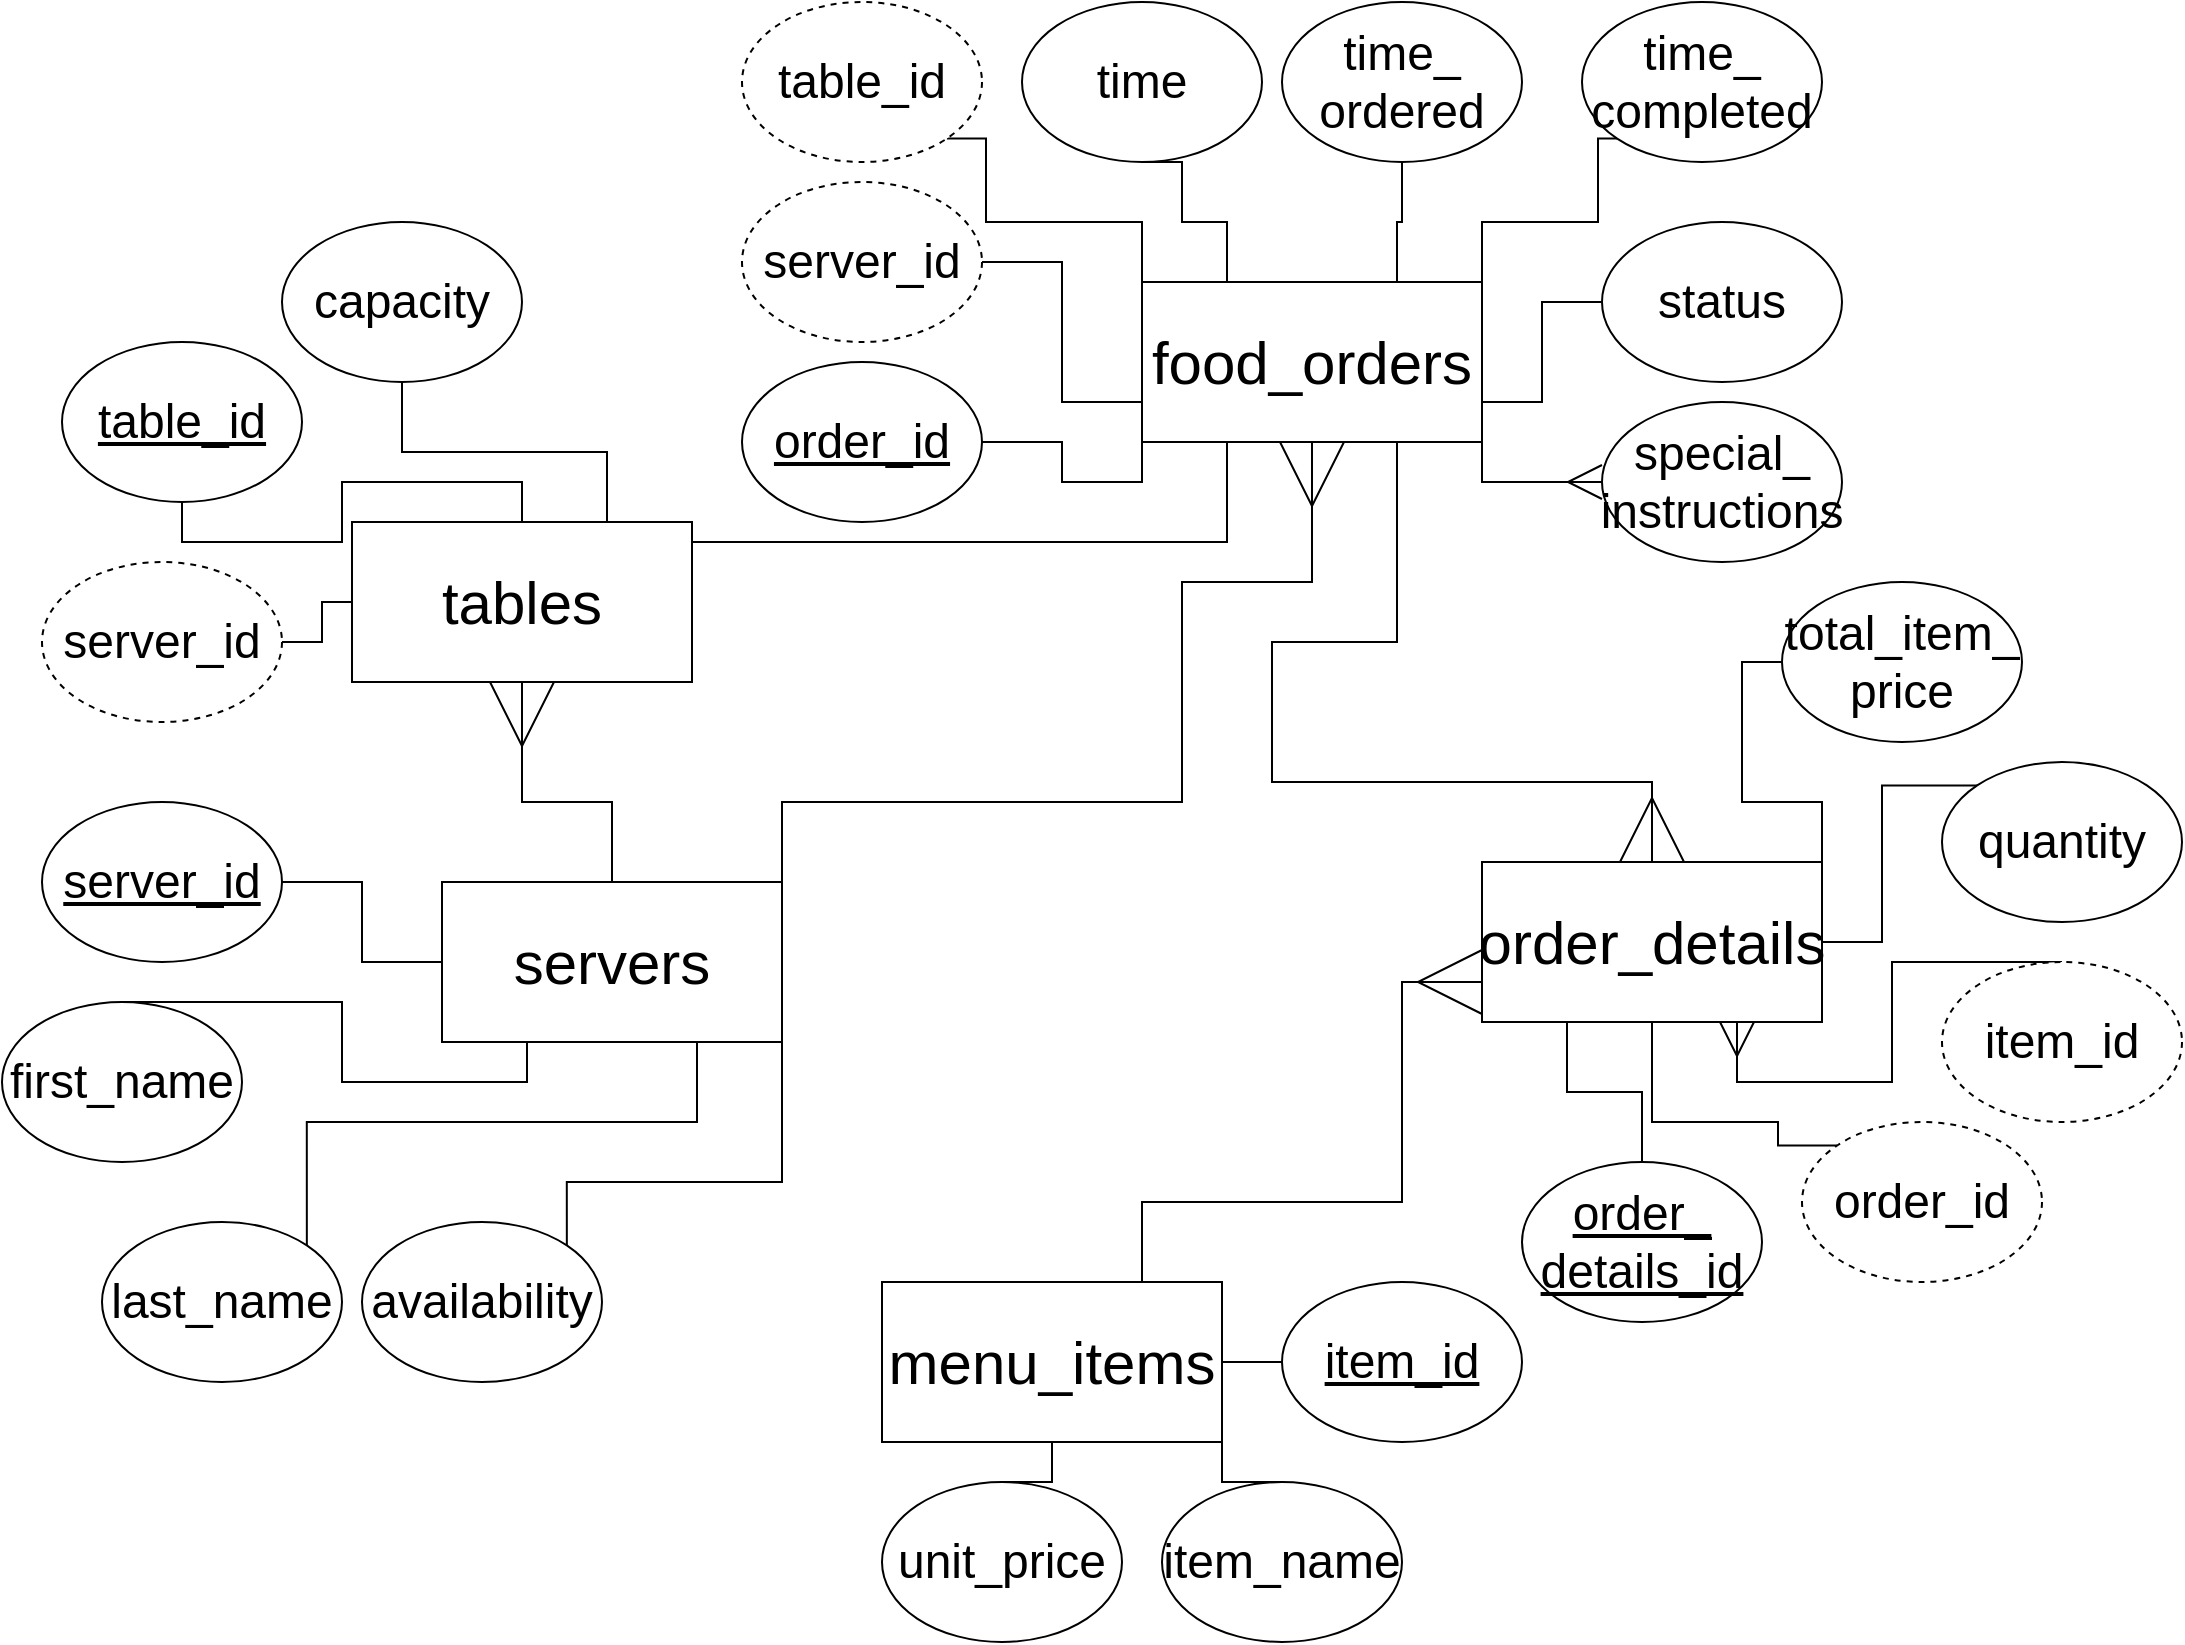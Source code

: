 <mxfile version="24.7.16">
  <diagram id="R2lEEEUBdFMjLlhIrx00" name="Page-1">
    <mxGraphModel dx="1467" dy="1777" grid="1" gridSize="10" guides="1" tooltips="1" connect="1" arrows="1" fold="1" page="1" pageScale="1" pageWidth="850" pageHeight="1100" math="0" shadow="0" extFonts="Permanent Marker^https://fonts.googleapis.com/css?family=Permanent+Marker">
      <root>
        <mxCell id="0" />
        <mxCell id="1" parent="0" />
        <mxCell id="In9blpZ0Dfjtsndca9EC-59" style="edgeStyle=orthogonalEdgeStyle;rounded=0;orthogonalLoop=1;jettySize=auto;html=1;exitX=1;exitY=0.5;exitDx=0;exitDy=0;entryX=0;entryY=0.5;entryDx=0;entryDy=0;endArrow=none;endFill=0;" edge="1" parent="1" source="6JM7QLznLCo05XJ1KXPZ-7" target="6JM7QLznLCo05XJ1KXPZ-12">
          <mxGeometry relative="1" as="geometry" />
        </mxCell>
        <mxCell id="6JM7QLznLCo05XJ1KXPZ-7" value="&lt;font style=&quot;font-size: 24px;&quot;&gt;server_id&lt;br&gt;&lt;/font&gt;" style="ellipse;whiteSpace=wrap;html=1;dashed=1;" parent="1" vertex="1">
          <mxGeometry x="100" y="190" width="120" height="80" as="geometry" />
        </mxCell>
        <mxCell id="6JM7QLznLCo05XJ1KXPZ-17" style="edgeStyle=orthogonalEdgeStyle;rounded=0;orthogonalLoop=1;jettySize=auto;html=1;exitX=0.5;exitY=1;exitDx=0;exitDy=0;entryX=0.5;entryY=0;entryDx=0;entryDy=0;endArrow=none;endFill=0;" parent="1" source="6JM7QLznLCo05XJ1KXPZ-8" target="6JM7QLznLCo05XJ1KXPZ-12" edge="1">
          <mxGeometry relative="1" as="geometry" />
        </mxCell>
        <mxCell id="6JM7QLznLCo05XJ1KXPZ-8" value="&lt;u&gt;table_id&lt;/u&gt;" style="ellipse;whiteSpace=wrap;html=1;fontSize=24;" parent="1" vertex="1">
          <mxGeometry x="110" y="80" width="120" height="80" as="geometry" />
        </mxCell>
        <mxCell id="In9blpZ0Dfjtsndca9EC-58" style="edgeStyle=orthogonalEdgeStyle;rounded=0;orthogonalLoop=1;jettySize=auto;html=1;exitX=0.5;exitY=1;exitDx=0;exitDy=0;entryX=0.75;entryY=0;entryDx=0;entryDy=0;endArrow=none;endFill=0;" edge="1" parent="1" source="6JM7QLznLCo05XJ1KXPZ-9" target="6JM7QLznLCo05XJ1KXPZ-12">
          <mxGeometry relative="1" as="geometry" />
        </mxCell>
        <mxCell id="6JM7QLznLCo05XJ1KXPZ-9" value="&lt;div&gt;capacity&lt;/div&gt;" style="ellipse;whiteSpace=wrap;html=1;fontSize=24;" parent="1" vertex="1">
          <mxGeometry x="220" y="20" width="120" height="80" as="geometry" />
        </mxCell>
        <mxCell id="In9blpZ0Dfjtsndca9EC-57" style="edgeStyle=orthogonalEdgeStyle;rounded=0;orthogonalLoop=1;jettySize=auto;html=1;exitX=1;exitY=0.5;exitDx=0;exitDy=0;entryX=0.25;entryY=1;entryDx=0;entryDy=0;endArrow=none;endFill=0;" edge="1" parent="1" source="6JM7QLznLCo05XJ1KXPZ-12" target="In9blpZ0Dfjtsndca9EC-3">
          <mxGeometry relative="1" as="geometry">
            <Array as="points">
              <mxPoint x="425" y="180" />
              <mxPoint x="693" y="180" />
            </Array>
          </mxGeometry>
        </mxCell>
        <mxCell id="6JM7QLznLCo05XJ1KXPZ-12" value="tables" style="rounded=0;whiteSpace=wrap;html=1;fontSize=30;" parent="1" vertex="1">
          <mxGeometry x="255" y="170" width="170" height="80" as="geometry" />
        </mxCell>
        <mxCell id="In9blpZ0Dfjtsndca9EC-1" style="edgeStyle=orthogonalEdgeStyle;rounded=0;orthogonalLoop=1;jettySize=auto;html=1;exitX=0.5;exitY=0;exitDx=0;exitDy=0;entryX=0.5;entryY=1;entryDx=0;entryDy=0;endArrow=ERmany;endFill=0;startSize=100;endSize=30;" edge="1" parent="1" source="6JM7QLznLCo05XJ1KXPZ-14" target="6JM7QLznLCo05XJ1KXPZ-12">
          <mxGeometry relative="1" as="geometry" />
        </mxCell>
        <mxCell id="In9blpZ0Dfjtsndca9EC-45" style="edgeStyle=orthogonalEdgeStyle;rounded=0;orthogonalLoop=1;jettySize=auto;html=1;exitX=1;exitY=0.5;exitDx=0;exitDy=0;entryX=0.5;entryY=1;entryDx=0;entryDy=0;endArrow=ERmany;endFill=0;endSize=30;" edge="1" parent="1" source="6JM7QLznLCo05XJ1KXPZ-14" target="In9blpZ0Dfjtsndca9EC-3">
          <mxGeometry relative="1" as="geometry">
            <Array as="points">
              <mxPoint x="470" y="390" />
              <mxPoint x="470" y="310" />
              <mxPoint x="670" y="310" />
              <mxPoint x="670" y="200" />
              <mxPoint x="735" y="200" />
            </Array>
          </mxGeometry>
        </mxCell>
        <mxCell id="6JM7QLznLCo05XJ1KXPZ-14" value="&lt;div&gt;servers&lt;/div&gt;" style="rounded=0;whiteSpace=wrap;html=1;fontSize=30;" parent="1" vertex="1">
          <mxGeometry x="300" y="350" width="170" height="80" as="geometry" />
        </mxCell>
        <mxCell id="In9blpZ0Dfjtsndca9EC-56" style="edgeStyle=orthogonalEdgeStyle;rounded=0;orthogonalLoop=1;jettySize=auto;html=1;exitX=1;exitY=0.5;exitDx=0;exitDy=0;entryX=0;entryY=0.5;entryDx=0;entryDy=0;endArrow=none;endFill=0;" edge="1" parent="1" source="6JM7QLznLCo05XJ1KXPZ-20" target="6JM7QLznLCo05XJ1KXPZ-14">
          <mxGeometry relative="1" as="geometry" />
        </mxCell>
        <mxCell id="6JM7QLznLCo05XJ1KXPZ-20" value="&lt;u&gt;server_id&lt;/u&gt;" style="ellipse;whiteSpace=wrap;html=1;fontSize=24;" parent="1" vertex="1">
          <mxGeometry x="100" y="310" width="120" height="80" as="geometry" />
        </mxCell>
        <mxCell id="6JM7QLznLCo05XJ1KXPZ-25" style="edgeStyle=orthogonalEdgeStyle;rounded=0;orthogonalLoop=1;jettySize=auto;html=1;exitX=0.5;exitY=0;exitDx=0;exitDy=0;entryX=0.25;entryY=1;entryDx=0;entryDy=0;endArrow=none;endFill=0;" parent="1" source="6JM7QLznLCo05XJ1KXPZ-21" target="6JM7QLznLCo05XJ1KXPZ-14" edge="1">
          <mxGeometry relative="1" as="geometry">
            <Array as="points">
              <mxPoint x="250" y="410" />
              <mxPoint x="250" y="450" />
              <mxPoint x="343" y="450" />
            </Array>
          </mxGeometry>
        </mxCell>
        <mxCell id="6JM7QLznLCo05XJ1KXPZ-21" value="&lt;div&gt;first_name&lt;/div&gt;" style="ellipse;whiteSpace=wrap;html=1;fontSize=24;" parent="1" vertex="1">
          <mxGeometry x="80" y="410" width="120" height="80" as="geometry" />
        </mxCell>
        <mxCell id="In9blpZ0Dfjtsndca9EC-55" style="edgeStyle=orthogonalEdgeStyle;rounded=0;orthogonalLoop=1;jettySize=auto;html=1;exitX=1;exitY=0;exitDx=0;exitDy=0;entryX=0.75;entryY=1;entryDx=0;entryDy=0;endArrow=none;endFill=0;" edge="1" parent="1" source="6JM7QLznLCo05XJ1KXPZ-22" target="6JM7QLznLCo05XJ1KXPZ-14">
          <mxGeometry relative="1" as="geometry">
            <Array as="points">
              <mxPoint x="232" y="470" />
              <mxPoint x="428" y="470" />
            </Array>
          </mxGeometry>
        </mxCell>
        <mxCell id="6JM7QLznLCo05XJ1KXPZ-22" value="last_name" style="ellipse;whiteSpace=wrap;html=1;fontSize=24;" parent="1" vertex="1">
          <mxGeometry x="130" y="520" width="120" height="80" as="geometry" />
        </mxCell>
        <mxCell id="In9blpZ0Dfjtsndca9EC-54" style="edgeStyle=orthogonalEdgeStyle;rounded=0;orthogonalLoop=1;jettySize=auto;html=1;exitX=1;exitY=0;exitDx=0;exitDy=0;entryX=1;entryY=1;entryDx=0;entryDy=0;endArrow=none;endFill=0;" edge="1" parent="1" source="6JM7QLznLCo05XJ1KXPZ-23" target="6JM7QLznLCo05XJ1KXPZ-14">
          <mxGeometry relative="1" as="geometry">
            <Array as="points">
              <mxPoint x="362" y="500" />
              <mxPoint x="470" y="500" />
            </Array>
          </mxGeometry>
        </mxCell>
        <mxCell id="6JM7QLznLCo05XJ1KXPZ-23" value="availability" style="ellipse;whiteSpace=wrap;html=1;fontSize=24;" parent="1" vertex="1">
          <mxGeometry x="260" y="520" width="120" height="80" as="geometry" />
        </mxCell>
        <mxCell id="In9blpZ0Dfjtsndca9EC-29" style="edgeStyle=orthogonalEdgeStyle;rounded=0;orthogonalLoop=1;jettySize=auto;html=1;exitX=1;exitY=0;exitDx=0;exitDy=0;entryX=0;entryY=0.5;entryDx=0;entryDy=0;endArrow=none;endFill=0;" edge="1" parent="1" source="In9blpZ0Dfjtsndca9EC-2" target="In9blpZ0Dfjtsndca9EC-27">
          <mxGeometry relative="1" as="geometry" />
        </mxCell>
        <mxCell id="In9blpZ0Dfjtsndca9EC-43" style="edgeStyle=orthogonalEdgeStyle;rounded=0;orthogonalLoop=1;jettySize=auto;html=1;exitX=0.5;exitY=0;exitDx=0;exitDy=0;entryX=0.75;entryY=1;entryDx=0;entryDy=0;endArrow=none;endFill=0;startArrow=ERmany;startFill=0;endSize=30;startSize=30;" edge="1" parent="1" source="In9blpZ0Dfjtsndca9EC-2" target="In9blpZ0Dfjtsndca9EC-3">
          <mxGeometry relative="1" as="geometry">
            <Array as="points">
              <mxPoint x="905" y="300" />
              <mxPoint x="715" y="300" />
              <mxPoint x="715" y="230" />
              <mxPoint x="777" y="230" />
            </Array>
          </mxGeometry>
        </mxCell>
        <mxCell id="In9blpZ0Dfjtsndca9EC-2" value="&lt;div&gt;order_details&lt;/div&gt;" style="rounded=0;whiteSpace=wrap;html=1;fontSize=30;" vertex="1" parent="1">
          <mxGeometry x="820" y="340" width="170" height="80" as="geometry" />
        </mxCell>
        <mxCell id="In9blpZ0Dfjtsndca9EC-3" value="&lt;div&gt;food_orders&lt;/div&gt;" style="rounded=0;whiteSpace=wrap;html=1;fontSize=30;" vertex="1" parent="1">
          <mxGeometry x="650" y="50" width="170" height="80" as="geometry" />
        </mxCell>
        <mxCell id="In9blpZ0Dfjtsndca9EC-20" style="edgeStyle=orthogonalEdgeStyle;rounded=0;orthogonalLoop=1;jettySize=auto;html=1;exitX=0.5;exitY=1;exitDx=0;exitDy=0;entryX=0.25;entryY=0;entryDx=0;entryDy=0;endArrow=none;endFill=0;" edge="1" parent="1" source="In9blpZ0Dfjtsndca9EC-4" target="In9blpZ0Dfjtsndca9EC-3">
          <mxGeometry relative="1" as="geometry">
            <Array as="points">
              <mxPoint x="670" y="-10" />
              <mxPoint x="670" y="20" />
              <mxPoint x="693" y="20" />
            </Array>
          </mxGeometry>
        </mxCell>
        <mxCell id="In9blpZ0Dfjtsndca9EC-4" value="time" style="ellipse;whiteSpace=wrap;html=1;fontSize=24;" vertex="1" parent="1">
          <mxGeometry x="590" y="-90" width="120" height="80" as="geometry" />
        </mxCell>
        <mxCell id="In9blpZ0Dfjtsndca9EC-13" style="edgeStyle=orthogonalEdgeStyle;rounded=0;orthogonalLoop=1;jettySize=auto;html=1;exitX=1;exitY=0.5;exitDx=0;exitDy=0;entryX=0;entryY=1;entryDx=0;entryDy=0;endArrow=none;endFill=0;" edge="1" parent="1" source="In9blpZ0Dfjtsndca9EC-5" target="In9blpZ0Dfjtsndca9EC-3">
          <mxGeometry relative="1" as="geometry" />
        </mxCell>
        <mxCell id="In9blpZ0Dfjtsndca9EC-5" value="&lt;u&gt;order_id&lt;/u&gt;" style="ellipse;whiteSpace=wrap;html=1;fontSize=24;" vertex="1" parent="1">
          <mxGeometry x="450" y="90" width="120" height="80" as="geometry" />
        </mxCell>
        <mxCell id="In9blpZ0Dfjtsndca9EC-16" style="edgeStyle=orthogonalEdgeStyle;rounded=0;orthogonalLoop=1;jettySize=auto;html=1;exitX=1;exitY=0.5;exitDx=0;exitDy=0;entryX=0;entryY=0.75;entryDx=0;entryDy=0;endArrow=none;endFill=0;" edge="1" parent="1" source="In9blpZ0Dfjtsndca9EC-6" target="In9blpZ0Dfjtsndca9EC-3">
          <mxGeometry relative="1" as="geometry" />
        </mxCell>
        <mxCell id="In9blpZ0Dfjtsndca9EC-6" value="server_id" style="ellipse;whiteSpace=wrap;html=1;fontSize=24;dashed=1;" vertex="1" parent="1">
          <mxGeometry x="450" width="120" height="80" as="geometry" />
        </mxCell>
        <mxCell id="In9blpZ0Dfjtsndca9EC-17" style="edgeStyle=orthogonalEdgeStyle;rounded=0;orthogonalLoop=1;jettySize=auto;html=1;exitX=0;exitY=1;exitDx=0;exitDy=0;entryX=1;entryY=0;entryDx=0;entryDy=0;endArrow=none;endFill=0;" edge="1" parent="1" source="In9blpZ0Dfjtsndca9EC-7" target="In9blpZ0Dfjtsndca9EC-3">
          <mxGeometry relative="1" as="geometry">
            <Array as="points">
              <mxPoint x="878" y="20" />
              <mxPoint x="820" y="20" />
            </Array>
          </mxGeometry>
        </mxCell>
        <mxCell id="In9blpZ0Dfjtsndca9EC-7" value="time_ completed" style="ellipse;whiteSpace=wrap;html=1;fontSize=24;" vertex="1" parent="1">
          <mxGeometry x="870" y="-90" width="120" height="80" as="geometry" />
        </mxCell>
        <mxCell id="In9blpZ0Dfjtsndca9EC-14" style="edgeStyle=orthogonalEdgeStyle;rounded=0;orthogonalLoop=1;jettySize=auto;html=1;exitX=0;exitY=0.5;exitDx=0;exitDy=0;entryX=1;entryY=1;entryDx=0;entryDy=0;endArrow=none;endFill=0;startArrow=ERmany;startFill=0;endSize=50;startSize=15;" edge="1" parent="1" source="In9blpZ0Dfjtsndca9EC-8" target="In9blpZ0Dfjtsndca9EC-3">
          <mxGeometry relative="1" as="geometry" />
        </mxCell>
        <mxCell id="In9blpZ0Dfjtsndca9EC-8" value="&lt;div&gt;special_&lt;/div&gt;&lt;div&gt;instructions&lt;br&gt;&lt;/div&gt;" style="ellipse;whiteSpace=wrap;html=1;fontSize=24;" vertex="1" parent="1">
          <mxGeometry x="880" y="110" width="120" height="80" as="geometry" />
        </mxCell>
        <mxCell id="In9blpZ0Dfjtsndca9EC-18" style="edgeStyle=orthogonalEdgeStyle;rounded=0;orthogonalLoop=1;jettySize=auto;html=1;exitX=0.5;exitY=1;exitDx=0;exitDy=0;entryX=0.75;entryY=0;entryDx=0;entryDy=0;endArrow=none;endFill=0;" edge="1" parent="1" source="In9blpZ0Dfjtsndca9EC-9" target="In9blpZ0Dfjtsndca9EC-3">
          <mxGeometry relative="1" as="geometry" />
        </mxCell>
        <mxCell id="In9blpZ0Dfjtsndca9EC-9" value="&lt;div&gt;time_&lt;/div&gt;&lt;div&gt;ordered&lt;/div&gt;" style="ellipse;whiteSpace=wrap;html=1;fontSize=24;" vertex="1" parent="1">
          <mxGeometry x="720" y="-90" width="120" height="80" as="geometry" />
        </mxCell>
        <mxCell id="In9blpZ0Dfjtsndca9EC-19" style="edgeStyle=orthogonalEdgeStyle;rounded=0;orthogonalLoop=1;jettySize=auto;html=1;exitX=1;exitY=1;exitDx=0;exitDy=0;entryX=0;entryY=0;entryDx=0;entryDy=0;endArrow=none;endFill=0;" edge="1" parent="1" source="In9blpZ0Dfjtsndca9EC-10" target="In9blpZ0Dfjtsndca9EC-3">
          <mxGeometry relative="1" as="geometry">
            <Array as="points">
              <mxPoint x="572" y="20" />
              <mxPoint x="650" y="20" />
            </Array>
          </mxGeometry>
        </mxCell>
        <mxCell id="In9blpZ0Dfjtsndca9EC-10" value="table_id" style="ellipse;whiteSpace=wrap;html=1;fontSize=24;dashed=1;" vertex="1" parent="1">
          <mxGeometry x="450" y="-90" width="120" height="80" as="geometry" />
        </mxCell>
        <mxCell id="In9blpZ0Dfjtsndca9EC-15" style="edgeStyle=orthogonalEdgeStyle;rounded=0;orthogonalLoop=1;jettySize=auto;html=1;exitX=0;exitY=0.5;exitDx=0;exitDy=0;entryX=1;entryY=0.75;entryDx=0;entryDy=0;endArrow=none;endFill=0;" edge="1" parent="1" source="In9blpZ0Dfjtsndca9EC-11" target="In9blpZ0Dfjtsndca9EC-3">
          <mxGeometry relative="1" as="geometry" />
        </mxCell>
        <mxCell id="In9blpZ0Dfjtsndca9EC-11" value="status" style="ellipse;whiteSpace=wrap;html=1;fontSize=24;" vertex="1" parent="1">
          <mxGeometry x="880" y="20" width="120" height="80" as="geometry" />
        </mxCell>
        <mxCell id="In9blpZ0Dfjtsndca9EC-50" style="edgeStyle=orthogonalEdgeStyle;rounded=0;orthogonalLoop=1;jettySize=auto;html=1;exitX=0.5;exitY=0;exitDx=0;exitDy=0;entryX=0.25;entryY=1;entryDx=0;entryDy=0;endArrow=none;endFill=0;" edge="1" parent="1" source="In9blpZ0Dfjtsndca9EC-23" target="In9blpZ0Dfjtsndca9EC-2">
          <mxGeometry relative="1" as="geometry" />
        </mxCell>
        <mxCell id="In9blpZ0Dfjtsndca9EC-23" value="&lt;div&gt;&lt;u&gt;order_&lt;/u&gt;&lt;/div&gt;&lt;div&gt;&lt;u&gt;details_id&lt;/u&gt;&lt;/div&gt;" style="ellipse;whiteSpace=wrap;html=1;fontSize=24;" vertex="1" parent="1">
          <mxGeometry x="840" y="490" width="120" height="80" as="geometry" />
        </mxCell>
        <mxCell id="In9blpZ0Dfjtsndca9EC-49" style="edgeStyle=orthogonalEdgeStyle;rounded=0;orthogonalLoop=1;jettySize=auto;html=1;exitX=0;exitY=0;exitDx=0;exitDy=0;entryX=0.5;entryY=1;entryDx=0;entryDy=0;endArrow=none;endFill=0;" edge="1" parent="1" source="In9blpZ0Dfjtsndca9EC-24" target="In9blpZ0Dfjtsndca9EC-2">
          <mxGeometry relative="1" as="geometry">
            <Array as="points">
              <mxPoint x="968" y="470" />
              <mxPoint x="905" y="470" />
            </Array>
          </mxGeometry>
        </mxCell>
        <mxCell id="In9blpZ0Dfjtsndca9EC-24" value="order_id" style="ellipse;whiteSpace=wrap;html=1;fontSize=24;dashed=1;" vertex="1" parent="1">
          <mxGeometry x="980" y="470" width="120" height="80" as="geometry" />
        </mxCell>
        <mxCell id="In9blpZ0Dfjtsndca9EC-31" style="edgeStyle=orthogonalEdgeStyle;rounded=0;orthogonalLoop=1;jettySize=auto;html=1;exitX=0.5;exitY=0;exitDx=0;exitDy=0;entryX=0.75;entryY=1;entryDx=0;entryDy=0;endArrow=ERmany;endFill=0;startSize=15;endSize=15;" edge="1" parent="1" source="In9blpZ0Dfjtsndca9EC-25" target="In9blpZ0Dfjtsndca9EC-2">
          <mxGeometry relative="1" as="geometry">
            <Array as="points">
              <mxPoint x="1025" y="390" />
              <mxPoint x="1025" y="450" />
              <mxPoint x="948" y="450" />
            </Array>
          </mxGeometry>
        </mxCell>
        <mxCell id="In9blpZ0Dfjtsndca9EC-25" value="item_id" style="ellipse;whiteSpace=wrap;html=1;fontSize=24;dashed=1;" vertex="1" parent="1">
          <mxGeometry x="1050" y="390" width="120" height="80" as="geometry" />
        </mxCell>
        <mxCell id="In9blpZ0Dfjtsndca9EC-30" style="edgeStyle=orthogonalEdgeStyle;rounded=0;orthogonalLoop=1;jettySize=auto;html=1;exitX=0;exitY=0;exitDx=0;exitDy=0;entryX=1;entryY=0.5;entryDx=0;entryDy=0;endArrow=none;endFill=0;" edge="1" parent="1" source="In9blpZ0Dfjtsndca9EC-26" target="In9blpZ0Dfjtsndca9EC-2">
          <mxGeometry relative="1" as="geometry" />
        </mxCell>
        <mxCell id="In9blpZ0Dfjtsndca9EC-26" value="quantity" style="ellipse;whiteSpace=wrap;html=1;fontSize=24;" vertex="1" parent="1">
          <mxGeometry x="1050" y="290" width="120" height="80" as="geometry" />
        </mxCell>
        <mxCell id="In9blpZ0Dfjtsndca9EC-27" value="&lt;div&gt;total_item_&lt;/div&gt;&lt;div&gt;price&lt;br&gt;&lt;/div&gt;" style="ellipse;whiteSpace=wrap;html=1;fontSize=24;" vertex="1" parent="1">
          <mxGeometry x="970" y="200" width="120" height="80" as="geometry" />
        </mxCell>
        <mxCell id="In9blpZ0Dfjtsndca9EC-52" style="edgeStyle=orthogonalEdgeStyle;rounded=0;orthogonalLoop=1;jettySize=auto;html=1;exitX=0.75;exitY=0;exitDx=0;exitDy=0;entryX=0;entryY=0.75;entryDx=0;entryDy=0;endArrow=ERmany;endFill=0;endSize=30;" edge="1" parent="1" source="In9blpZ0Dfjtsndca9EC-28" target="In9blpZ0Dfjtsndca9EC-2">
          <mxGeometry relative="1" as="geometry">
            <Array as="points">
              <mxPoint x="650" y="550" />
              <mxPoint x="650" y="510" />
              <mxPoint x="780" y="510" />
              <mxPoint x="780" y="400" />
            </Array>
          </mxGeometry>
        </mxCell>
        <mxCell id="In9blpZ0Dfjtsndca9EC-28" value="&lt;div&gt;menu_items&lt;/div&gt;" style="rounded=0;whiteSpace=wrap;html=1;fontSize=30;" vertex="1" parent="1">
          <mxGeometry x="520" y="550" width="170" height="80" as="geometry" />
        </mxCell>
        <mxCell id="In9blpZ0Dfjtsndca9EC-39" style="edgeStyle=orthogonalEdgeStyle;rounded=0;orthogonalLoop=1;jettySize=auto;html=1;exitX=0.5;exitY=0;exitDx=0;exitDy=0;entryX=0.5;entryY=1;entryDx=0;entryDy=0;endArrow=none;endFill=0;" edge="1" parent="1" source="In9blpZ0Dfjtsndca9EC-34" target="In9blpZ0Dfjtsndca9EC-28">
          <mxGeometry relative="1" as="geometry" />
        </mxCell>
        <mxCell id="In9blpZ0Dfjtsndca9EC-34" value="unit_price" style="ellipse;whiteSpace=wrap;html=1;fontSize=24;" vertex="1" parent="1">
          <mxGeometry x="520" y="650" width="120" height="80" as="geometry" />
        </mxCell>
        <mxCell id="In9blpZ0Dfjtsndca9EC-38" style="edgeStyle=orthogonalEdgeStyle;rounded=0;orthogonalLoop=1;jettySize=auto;html=1;exitX=0.5;exitY=0;exitDx=0;exitDy=0;entryX=1;entryY=1;entryDx=0;entryDy=0;endArrow=none;endFill=0;" edge="1" parent="1" source="In9blpZ0Dfjtsndca9EC-35" target="In9blpZ0Dfjtsndca9EC-28">
          <mxGeometry relative="1" as="geometry" />
        </mxCell>
        <mxCell id="In9blpZ0Dfjtsndca9EC-35" value="item_name" style="ellipse;whiteSpace=wrap;html=1;fontSize=24;" vertex="1" parent="1">
          <mxGeometry x="660" y="650" width="120" height="80" as="geometry" />
        </mxCell>
        <mxCell id="In9blpZ0Dfjtsndca9EC-37" style="edgeStyle=orthogonalEdgeStyle;rounded=0;orthogonalLoop=1;jettySize=auto;html=1;exitX=0;exitY=0.5;exitDx=0;exitDy=0;entryX=1;entryY=0.5;entryDx=0;entryDy=0;endArrow=none;endFill=0;" edge="1" parent="1" source="In9blpZ0Dfjtsndca9EC-36" target="In9blpZ0Dfjtsndca9EC-28">
          <mxGeometry relative="1" as="geometry" />
        </mxCell>
        <mxCell id="In9blpZ0Dfjtsndca9EC-36" value="&lt;span&gt;item_id&lt;/span&gt;" style="ellipse;whiteSpace=wrap;html=1;fontSize=24;fontStyle=4" vertex="1" parent="1">
          <mxGeometry x="720" y="550" width="120" height="80" as="geometry" />
        </mxCell>
      </root>
    </mxGraphModel>
  </diagram>
</mxfile>
